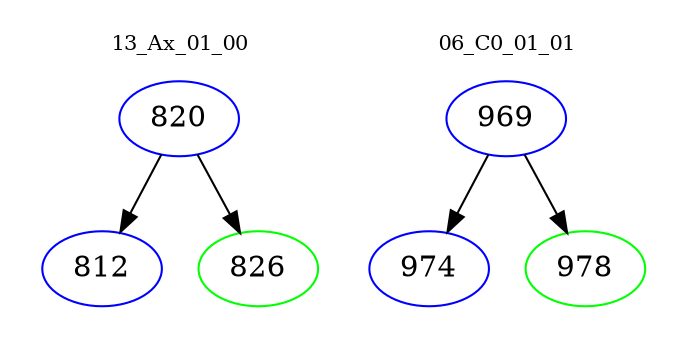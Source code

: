 digraph{
subgraph cluster_0 {
color = white
label = "13_Ax_01_00";
fontsize=10;
T0_820 [label="820", color="blue"]
T0_820 -> T0_812 [color="black"]
T0_812 [label="812", color="blue"]
T0_820 -> T0_826 [color="black"]
T0_826 [label="826", color="green"]
}
subgraph cluster_1 {
color = white
label = "06_C0_01_01";
fontsize=10;
T1_969 [label="969", color="blue"]
T1_969 -> T1_974 [color="black"]
T1_974 [label="974", color="blue"]
T1_969 -> T1_978 [color="black"]
T1_978 [label="978", color="green"]
}
}
